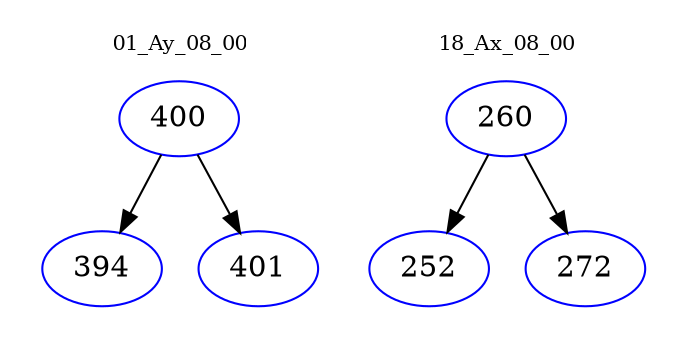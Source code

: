 digraph{
subgraph cluster_0 {
color = white
label = "01_Ay_08_00";
fontsize=10;
T0_400 [label="400", color="blue"]
T0_400 -> T0_394 [color="black"]
T0_394 [label="394", color="blue"]
T0_400 -> T0_401 [color="black"]
T0_401 [label="401", color="blue"]
}
subgraph cluster_1 {
color = white
label = "18_Ax_08_00";
fontsize=10;
T1_260 [label="260", color="blue"]
T1_260 -> T1_252 [color="black"]
T1_252 [label="252", color="blue"]
T1_260 -> T1_272 [color="black"]
T1_272 [label="272", color="blue"]
}
}

